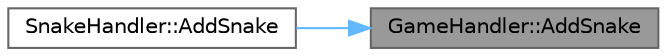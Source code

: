 digraph "GameHandler::AddSnake"
{
 // LATEX_PDF_SIZE
  bgcolor="transparent";
  edge [fontname=Helvetica,fontsize=10,labelfontname=Helvetica,labelfontsize=10];
  node [fontname=Helvetica,fontsize=10,shape=box,height=0.2,width=0.4];
  rankdir="RL";
  Node1 [id="Node000001",label="GameHandler::AddSnake",height=0.2,width=0.4,color="gray40", fillcolor="grey60", style="filled", fontcolor="black",tooltip="Добавление змеи в список змей."];
  Node1 -> Node2 [id="edge2_Node000001_Node000002",dir="back",color="steelblue1",style="solid",tooltip=" "];
  Node2 [id="Node000002",label="SnakeHandler::AddSnake",height=0.2,width=0.4,color="grey40", fillcolor="white", style="filled",URL="$class_snake_handler.html#a76810c919dcb7655e577041b339da772",tooltip="Добавление змеи в список змей."];
}
